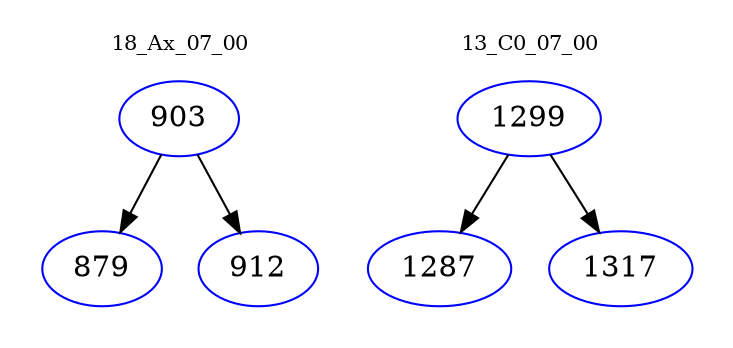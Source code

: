 digraph{
subgraph cluster_0 {
color = white
label = "18_Ax_07_00";
fontsize=10;
T0_903 [label="903", color="blue"]
T0_903 -> T0_879 [color="black"]
T0_879 [label="879", color="blue"]
T0_903 -> T0_912 [color="black"]
T0_912 [label="912", color="blue"]
}
subgraph cluster_1 {
color = white
label = "13_C0_07_00";
fontsize=10;
T1_1299 [label="1299", color="blue"]
T1_1299 -> T1_1287 [color="black"]
T1_1287 [label="1287", color="blue"]
T1_1299 -> T1_1317 [color="black"]
T1_1317 [label="1317", color="blue"]
}
}
